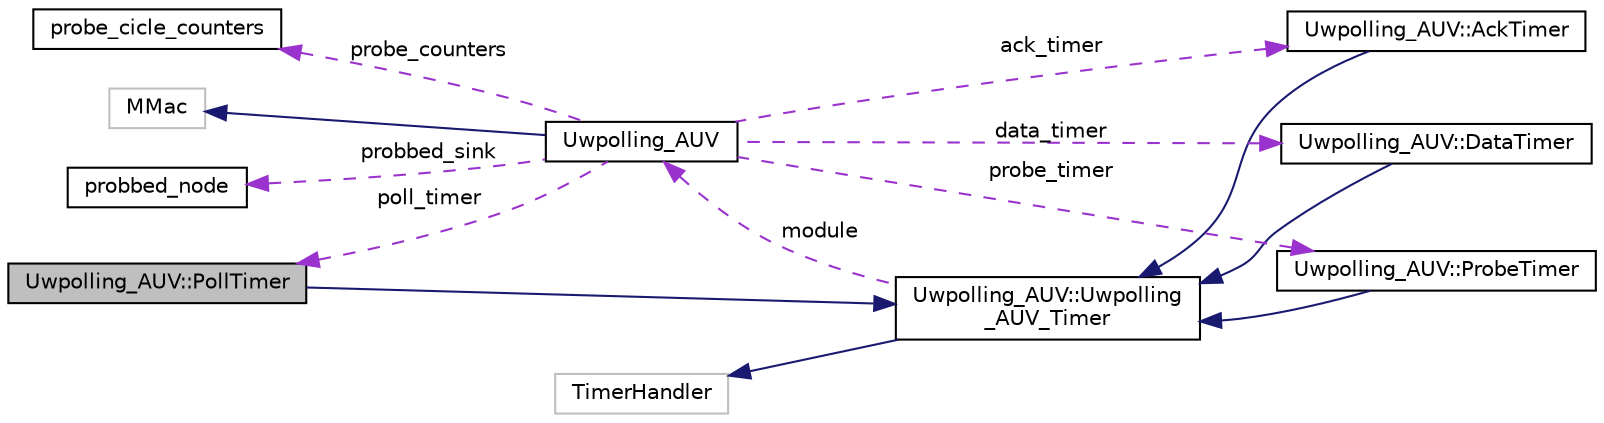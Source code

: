 digraph "Uwpolling_AUV::PollTimer"
{
 // LATEX_PDF_SIZE
  edge [fontname="Helvetica",fontsize="10",labelfontname="Helvetica",labelfontsize="10"];
  node [fontname="Helvetica",fontsize="10",shape=record];
  rankdir="LR";
  Node1 [label="Uwpolling_AUV::PollTimer",height=0.2,width=0.4,color="black", fillcolor="grey75", style="filled", fontcolor="black",tooltip=" "];
  Node2 -> Node1 [dir="back",color="midnightblue",fontsize="10",style="solid",fontname="Helvetica"];
  Node2 [label="Uwpolling_AUV::Uwpolling\l_AUV_Timer",height=0.2,width=0.4,color="black", fillcolor="white", style="filled",URL="$classUwpolling__AUV_1_1Uwpolling__AUV__Timer.html",tooltip="Class that describes the timer in the AUV."];
  Node3 -> Node2 [dir="back",color="midnightblue",fontsize="10",style="solid",fontname="Helvetica"];
  Node3 [label="TimerHandler",height=0.2,width=0.4,color="grey75", fillcolor="white", style="filled",tooltip=" "];
  Node4 -> Node2 [dir="back",color="darkorchid3",fontsize="10",style="dashed",label=" module" ,fontname="Helvetica"];
  Node4 [label="Uwpolling_AUV",height=0.2,width=0.4,color="black", fillcolor="white", style="filled",URL="$classUwpolling__AUV.html",tooltip="Class used to represent the UWPOLLING MAC layer of the AUV."];
  Node5 -> Node4 [dir="back",color="midnightblue",fontsize="10",style="solid",fontname="Helvetica"];
  Node5 [label="MMac",height=0.2,width=0.4,color="grey75", fillcolor="white", style="filled",tooltip=" "];
  Node1 -> Node4 [dir="back",color="darkorchid3",fontsize="10",style="dashed",label=" poll_timer" ,fontname="Helvetica"];
  Node6 -> Node4 [dir="back",color="darkorchid3",fontsize="10",style="dashed",label=" ack_timer" ,fontname="Helvetica"];
  Node6 [label="Uwpolling_AUV::AckTimer",height=0.2,width=0.4,color="black", fillcolor="white", style="filled",URL="$classUwpolling__AUV_1_1AckTimer.html",tooltip=" "];
  Node2 -> Node6 [dir="back",color="midnightblue",fontsize="10",style="solid",fontname="Helvetica"];
  Node7 -> Node4 [dir="back",color="darkorchid3",fontsize="10",style="dashed",label=" probbed_sink" ,fontname="Helvetica"];
  Node7 [label="probbed_node",height=0.2,width=0.4,color="black", fillcolor="white", style="filled",URL="$structprobbed__node.html",tooltip="Internal structure where the AUV store the informations about the node to POLL."];
  Node8 -> Node4 [dir="back",color="darkorchid3",fontsize="10",style="dashed",label=" data_timer" ,fontname="Helvetica"];
  Node8 [label="Uwpolling_AUV::DataTimer",height=0.2,width=0.4,color="black", fillcolor="white", style="filled",URL="$classUwpolling__AUV_1_1DataTimer.html",tooltip="Class (inherited from Uwpolling_AUV_Timer) used to handle the timer of data packets When the AUV give..."];
  Node2 -> Node8 [dir="back",color="midnightblue",fontsize="10",style="solid",fontname="Helvetica"];
  Node9 -> Node4 [dir="back",color="darkorchid3",fontsize="10",style="dashed",label=" probe_counters" ,fontname="Helvetica"];
  Node9 [label="probe_cicle_counters",height=0.2,width=0.4,color="black", fillcolor="white", style="filled",URL="$structprobe__cicle__counters.html",tooltip="Struct used for handling the number of probes detected and received to estimate the number of neighbo..."];
  Node10 -> Node4 [dir="back",color="darkorchid3",fontsize="10",style="dashed",label=" probe_timer" ,fontname="Helvetica"];
  Node10 [label="Uwpolling_AUV::ProbeTimer",height=0.2,width=0.4,color="black", fillcolor="white", style="filled",URL="$classUwpolling__AUV_1_1ProbeTimer.html",tooltip="Class (inherited from Uwpolling_AUV_Timer) used to handle the Probe Timer."];
  Node2 -> Node10 [dir="back",color="midnightblue",fontsize="10",style="solid",fontname="Helvetica"];
}
